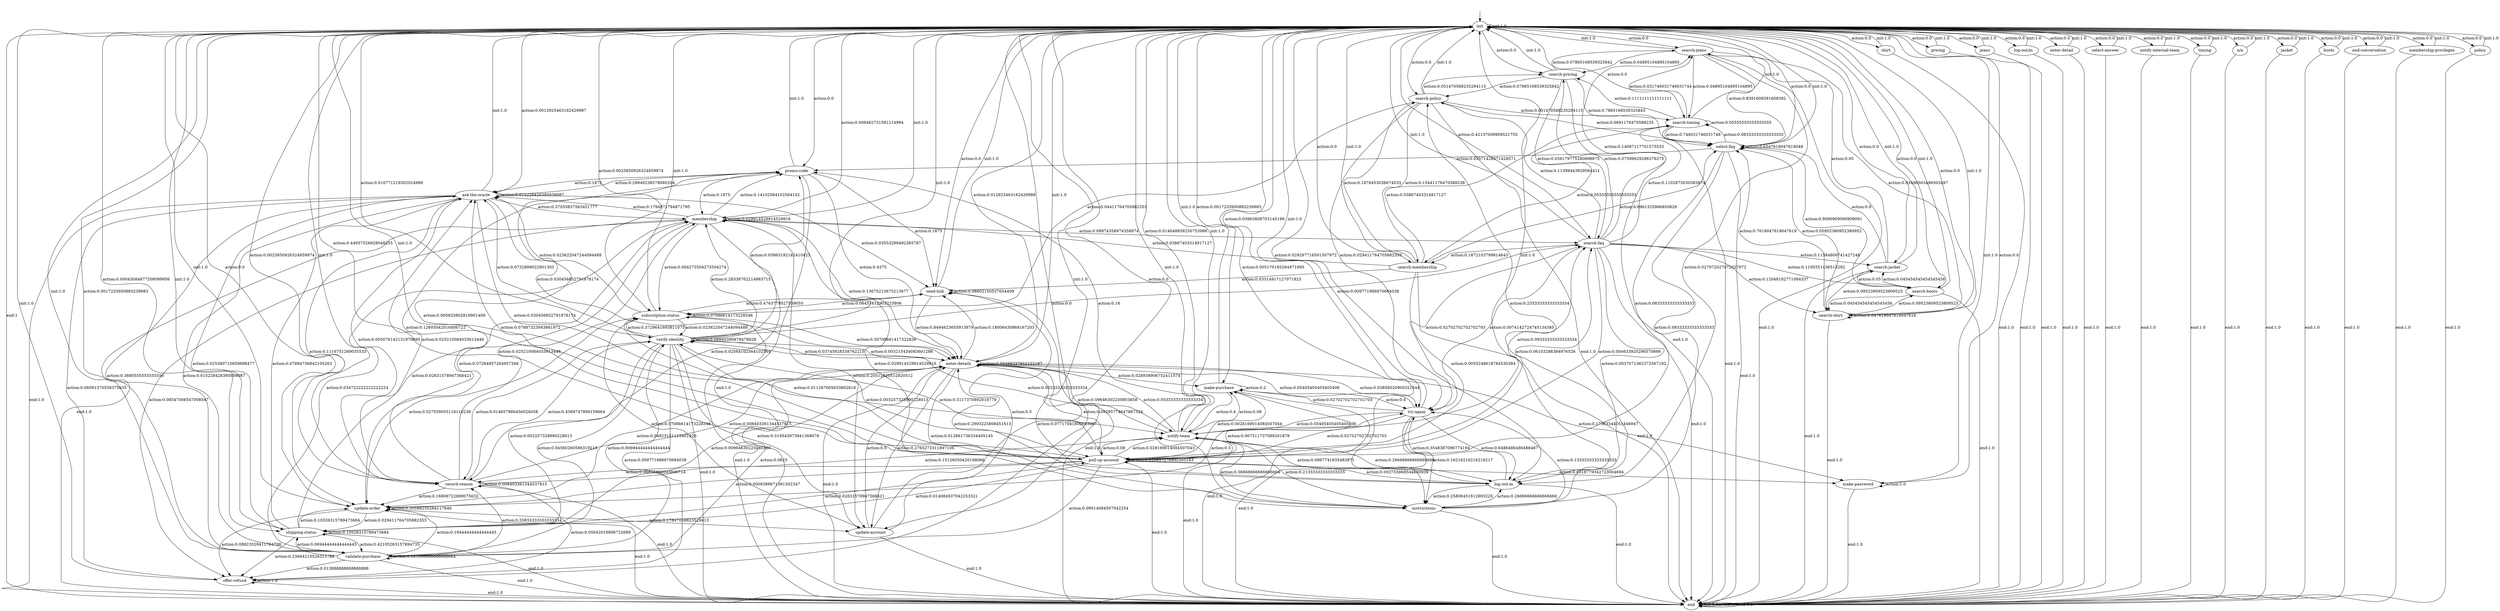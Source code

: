 digraph learned_mdp {
s0 [label="init"];
s1 [label="offer-refund"];
s2 [label="search-jeans"];
s3 [label="make-purchase"];
s4 [label="shirt"];
s5 [label="pricing"];
s6 [label="search-pricing"];
s7 [label="search-membership"];
s8 [label="try-again"];
s9 [label="promo-code"];
s10 [label="jeans"];
s11 [label="log-out/in"];
s12 [label="enter-detail"];
s13 [label="select-answer"];
s14 [label="validate-purchase"];
s15 [label="notify-internal-team"];
s16 [label="verify-identity"];
s17 [label="log-out-in"];
s18 [label="update-order"];
s19 [label="subscription-status"];
s20 [label="select-faq"];
s21 [label="make-password"];
s22 [label="ask-the-oracle"];
s23 [label="instructions"];
s24 [label="search-timing"];
s25 [label="shipping-status"];
s26 [label="pull-up-account"];
s27 [label="search-boots"];
s28 [label="update-account"];
s29 [label="timing"];
s30 [label="n/a"];
s31 [label="jacket"];
s32 [label="boots"];
s33 [label="end-conversation"];
s34 [label="search-shirt"];
s35 [label="record-reason"];
s36 [label="search-jacket"];
s37 [label="send-link"];
s38 [label="enter-details"];
s39 [label="membership-privileges"];
s40 [label="search-faq"];
s41 [label="notify-team"];
s42 [label="membership"];
s43 [label="search-policy"];
s44 [label="policy"];
s45 [label="end"];
s0 -> s0  [label="init:1.0"];
s0 -> s1  [label="action:0.0"];
s0 -> s2  [label="action:0.0"];
s0 -> s3  [label="action:0.0017233950883239983"];
s0 -> s4  [label="action:0.0"];
s0 -> s5  [label="action:0.0"];
s0 -> s6  [label="action:0.0"];
s0 -> s7  [label="action:0.0"];
s0 -> s8  [label="action:0.03963808703145196"];
s0 -> s9  [label="action:0.0"];
s0 -> s10  [label="action:0.0"];
s0 -> s11  [label="action:0.0"];
s0 -> s12  [label="action:0.0"];
s0 -> s13  [label="action:0.0"];
s0 -> s14  [label="action:0.0017233950883239983"];
s0 -> s15  [label="action:0.0"];
s0 -> s16  [label="action:0.010771219302024989"];
s0 -> s17  [label="action:0.029297716501507972"];
s0 -> s18  [label="action:0.0"];
s0 -> s19  [label="action:0.0025850926324859974"];
s0 -> s20  [label="action:0.0"];
s0 -> s21  [label="action:0.0"];
s0 -> s22  [label="action:0.0012925463162429987"];
s0 -> s23  [label="action:0.005170185264971995"];
s0 -> s24  [label="action:0.0"];
s0 -> s25  [label="action:0.00043084877208099956"];
s0 -> s26  [label="action:0.44937526928048255"];
s0 -> s27  [label="action:0.0"];
s0 -> s28  [label="action:0.0"];
s0 -> s29  [label="action:0.0"];
s0 -> s30  [label="action:0.0"];
s0 -> s31  [label="action:0.0"];
s0 -> s32  [label="action:0.0"];
s0 -> s33  [label="action:0.0"];
s0 -> s34  [label="action:0.0"];
s0 -> s35  [label="action:0.0025850926324859974"];
s0 -> s36  [label="action:0.0"];
s0 -> s37  [label="action:0.0"];
s0 -> s38  [label="action:0.012925463162429988"];
s0 -> s39  [label="action:0.0"];
s0 -> s40  [label="action:0.42137009909521755"];
s0 -> s41  [label="action:0.014648858250753986"];
s0 -> s42  [label="action:0.006462731581214994"];
s0 -> s43  [label="action:0.0"];
s0 -> s44  [label="action:0.0"];
s0 -> s45  [label="end:1"];
s1 -> s0  [label="init:1.0"];
s1 -> s1  [label="action:1.0"];
s1 -> s45 [label="end:1.0"];
s2 -> s0  [label="init:1.0"];
s2 -> s6  [label="action:0.04895104895104895"];
s2 -> s17  [label="action:0.027972027972027972"];
s2 -> s20  [label="action:0.8391608391608392"];
s2 -> s24  [label="action:0.04895104895104895"];
s2 -> s34  [label="action:0.03496503496503497"];
s2 -> s45 [label="end:1.0"];
s3 -> s0  [label="init:1.0"];
s3 -> s3  [label="action:0.2"];
s3 -> s8  [label="action:0.4"];
s3 -> s41  [label="action:0.4"];
s3 -> s45 [label="end:1.0"];
s4 -> s0  [label="init:1.0"];
s4 -> s45 [label="end:1.0"];
s5 -> s0  [label="init:1.0"];
s5 -> s45 [label="end:1.0"];
s6 -> s0  [label="init:1.0"];
s6 -> s2  [label="action:0.07865168539325842"];
s6 -> s20  [label="action:0.7865168539325843"];
s6 -> s40  [label="action:0.056179775280898875"];
s6 -> s43  [label="action:0.07865168539325842"];
s6 -> s45 [label="end:1.0"];
s7 -> s0  [label="init:1.0"];
s7 -> s20  [label="action:0.6961325966850829"];
s7 -> s24  [label="action:0.03867403314917127"];
s7 -> s26  [label="action:0.0055248618784530384"];
s7 -> s37  [label="action:0.03314917127071823"];
s7 -> s42  [label="action:0.03867403314917127"];
s7 -> s43  [label="action:0.1878453038674033"];
s7 -> s45 [label="end:1.0"];
s8 -> s0  [label="init:1.0"];
s8 -> s3  [label="action:0.02702702702702703"];
s8 -> s17  [label="action:0.6486486486486487"];
s8 -> s23  [label="action:0.16216216216216217"];
s8 -> s26  [label="action:0.02702702702702703"];
s8 -> s38  [label="action:0.05405405405405406"];
s8 -> s40  [label="action:0.02702702702702703"];
s8 -> s41  [label="action:0.05405405405405406"];
s8 -> s45 [label="end:1.0"];
s9 -> s0  [label="init:1.0"];
s9 -> s22  [label="action:0.1875"];
s9 -> s37  [label="action:0.1875"];
s9 -> s38  [label="action:0.4375"];
s9 -> s42  [label="action:0.1875"];
s9 -> s45 [label="end:1.0"];
s10 -> s0  [label="init:1.0"];
s10 -> s45 [label="end:1.0"];
s11 -> s0  [label="init:1.0"];
s11 -> s45 [label="end:1.0"];
s12 -> s0  [label="init:1.0"];
s12 -> s45 [label="end:1.0"];
s13 -> s0  [label="init:1.0"];
s13 -> s45 [label="end:1.0"];
s14 -> s0  [label="init:1.0"];
s14 -> s1  [label="action:0.013888888888888888"];
s14 -> s14  [label="action:0.041666666666666664"];
s14 -> s16  [label="action:0.006944444444444444"];
s14 -> s18  [label="action:0.19444444444444445"];
s14 -> s22  [label="action:0.3680555555555556"];
s14 -> s25  [label="action:0.06944444444444445"];
s14 -> s35  [label="action:0.20833333333333334"];
s14 -> s38  [label="action:0.0625"];
s14 -> s42  [label="action:0.034722222222222224"];
s14 -> s45 [label="end:1.0"];
s15 -> s0  [label="init:1.0"];
s15 -> s45 [label="end:1.0"];
s16 -> s0  [label="init:1.0"];
s16 -> s1  [label="action:0.009771986970684038"];
s16 -> s9  [label="action:0.05863192182410423"];
s16 -> s14  [label="action:0.04560260586319218"];
s16 -> s16  [label="action:0.06840390879478828"];
s16 -> s19  [label="action:0.3729641693811075"];
s16 -> s22  [label="action:0.0732899022801303"];
s16 -> s25  [label="action:0.003257328990228013"];
s16 -> s26  [label="action:0.003257328990228013"];
s16 -> s28  [label="action:0.019543973941368076"];
s16 -> s35  [label="action:0.014657980456026058"];
s16 -> s38  [label="action:0.03745928338762215"];
s16 -> s40  [label="action:0.009771986970684038"];
s16 -> s42  [label="action:0.28338762214983715"];
s16 -> s45 [label="end:1.0"];
s17 -> s0  [label="init:1.0"];
s17 -> s8  [label="action:0.3548387096774194"];
s17 -> s23  [label="action:0.25806451612903225"];
s17 -> s38  [label="action:0.2903225806451613"];
s17 -> s41  [label="action:0.0967741935483871"];
s17 -> s45 [label="end:1.0"];
s18 -> s0  [label="init:1.0"];
s18 -> s1  [label="action:0.08823529411764706"];
s18 -> s3  [label="action:0.5"];
s18 -> s18  [label="action:0.20588235294117646"];
s18 -> s25  [label="action:0.029411764705882353"];
s18 -> s28  [label="action:0.17647058823529413"];
s18 -> s45 [label="end:1.0"];
s19 -> s0  [label="init:1.0"];
s19 -> s16  [label="action:0.023622047244094488"];
s19 -> s18  [label="action:0.027559055118110236"];
s19 -> s19  [label="action:0.07086614173228346"];
s19 -> s22  [label="action:0.023622047244094488"];
s19 -> s28  [label="action:0.07086614173228346"];
s19 -> s37  [label="action:0.4763779527559055"];
s19 -> s38  [label="action:0.30708661417322836"];
s19 -> s45 [label="end:1.0"];
s20 -> s0  [label="init:1.0"];
s20 -> s9  [label="action:0.03571428571428571"];
s20 -> s20  [label="action:0.6547619047619048"];
s20 -> s23  [label="action:0.08333333333333333"];
s20 -> s24  [label="action:0.08333333333333333"];
s20 -> s26  [label="action:0.08333333333333333"];
s20 -> s34  [label="action:0.05952380952380952"];
s20 -> s45 [label="end:1.0"];
s21 -> s0  [label="init:1.0"];
s21 -> s21  [label="action:1.0"];
s21 -> s45 [label="end:1.0"];
s22 -> s0  [label="init:1.0"];
s22 -> s1  [label="action:0.06091370558375635"];
s22 -> s9  [label="action:0.29949238578680204"];
s22 -> s14  [label="action:0.015228426395939087"];
s22 -> s18  [label="action:0.1116751269035533"];
s22 -> s22  [label="action:0.015228426395939087"];
s22 -> s25  [label="action:0.025380710659898477"];
s22 -> s35  [label="action:0.005076142131979695"];
s22 -> s37  [label="action:0.03553299492385787"];
s22 -> s38  [label="action:0.030456852791878174"];
s22 -> s41  [label="action:0.030456852791878174"];
s22 -> s42  [label="action:0.37055837563451777"];
s22 -> s45 [label="end:1.0"];
s23 -> s0  [label="init:1.0"];
s23 -> s8  [label="action:0.13333333333333333"];
s23 -> s17  [label="action:0.26666666666666666"];
s23 -> s41  [label="action:0.36666666666666664"];
s23 -> s43  [label="action:0.23333333333333334"];
s23 -> s45 [label="end:1.0"];
s24 -> s0  [label="init:1.0"];
s24 -> s2  [label="action:0.031746031746031744"];
s24 -> s6  [label="action:0.1111111111111111"];
s24 -> s7  [label="action:0.05555555555555555"];
s24 -> s20  [label="action:0.746031746031746"];
s24 -> s24  [label="action:0.05555555555555555"];
s24 -> s45 [label="end:1.0"];
s25 -> s0  [label="init:1.0"];
s25 -> s1  [label="action:0.23684210526315788"];
s25 -> s14  [label="action:0.42105263157894735"];
s25 -> s18  [label="action:0.10526315789473684"];
s25 -> s22  [label="action:0.07894736842105263"];
s25 -> s25  [label="action:0.10526315789473684"];
s25 -> s26  [label="action:0.02631578947368421"];
s25 -> s42  [label="action:0.02631578947368421"];
s25 -> s45 [label="end:1.0"];
s26 -> s0  [label="init:1.0"];
s26 -> s3  [label="action:0.0028169014084507044"];
s26 -> s8  [label="action:0.007511737089201878"];
s26 -> s9  [label="action:0.005633802816901409"];
s26 -> s14  [label="action:0.09014084507042254"];
s26 -> s16  [label="action:0.5117370892018779"];
s26 -> s17  [label="action:0.003755868544600939"];
s26 -> s18  [label="action:0.0009389671361502347"];
s26 -> s19  [label="action:0.011267605633802818"];
s26 -> s21  [label="action:0.0018779342723004694"];
s26 -> s22  [label="action:0.07887323943661972"];
s26 -> s25  [label="action:0.014084507042253521"];
s26 -> s26  [label="action:0.020657276995305163"];
s26 -> s35  [label="action:0.06854460093896714"];
s26 -> s38  [label="action:0.09295774647887324"];
s26 -> s40  [label="action:0.06103286384976526"];
s26 -> s41  [label="action:0.028169014084507043"];
s26 -> s45 [label="end:1.0"];
s27 -> s0  [label="init:1.0"];
s27 -> s20  [label="action:0.9090909090909091"];
s27 -> s34  [label="action:0.045454545454545456"];
s27 -> s36  [label="action:0.045454545454545456"];
s27 -> s45 [label="end:1.0"];
s28 -> s0  [label="init:1.0"];
s28 -> s37  [label="action:0.5"];
s28 -> s38  [label="action:0.5"];
s28 -> s45 [label="end:1.0"];
s29 -> s0  [label="init:1.0"];
s29 -> s45 [label="end:1.0"];
s30 -> s0  [label="init:1.0"];
s30 -> s45 [label="end:1.0"];
s31 -> s0  [label="init:1.0"];
s31 -> s45 [label="end:1.0"];
s32 -> s0  [label="init:1.0"];
s32 -> s45 [label="end:1.0"];
s33 -> s0  [label="init:1.0"];
s33 -> s45 [label="end:1.0"];
s34 -> s0  [label="init:1.0"];
s34 -> s20  [label="action:0.7619047619047619"];
s34 -> s27  [label="action:0.09523809523809523"];
s34 -> s34  [label="action:0.047619047619047616"];
s34 -> s36  [label="action:0.09523809523809523"];
s34 -> s45 [label="end:1.0"];
s35 -> s0  [label="init:1.0"];
s35 -> s1  [label="action:0.05042016806722689"];
s35 -> s9  [label="action:0.12605042016806722"];
s35 -> s16  [label="action:0.4369747899159664"];
s35 -> s18  [label="action:0.16806722689075632"];
s35 -> s22  [label="action:0.025210084033613446"];
s35 -> s35  [label="action:0.008403361344537815"];
s35 -> s38  [label="action:0.008403361344537815"];
s35 -> s41  [label="action:0.15126050420168066"];
s35 -> s42  [label="action:0.025210084033613446"];
s35 -> s45 [label="end:1.0"];
s36 -> s0  [label="init:1.0"];
s36 -> s2  [label="action:0.05"];
s36 -> s20  [label="action:0.9"];
s36 -> s27  [label="action:0.05"];
s36 -> s45 [label="end:1.0"];
s37 -> s0  [label="init:1.0"];
s37 -> s19  [label="action:0.06451612903225806"];
s37 -> s37  [label="action:0.08602150537634409"];
s37 -> s38  [label="action:0.8494623655913979"];
s37 -> s45 [label="end:1.0"];
s38 -> s0  [label="init:1.0"];
s38 -> s3  [label="action:0.028938906752411574"];
s38 -> s8  [label="action:0.03858520900321544"];
s38 -> s16  [label="action:0.003215434083601286"];
s38 -> s17  [label="action:0.07717041800643087"];
s38 -> s18  [label="action:0.04823151125401929"];
s38 -> s21  [label="action:0.17363344051446947"];
s38 -> s23  [label="action:0.012861736334405145"];
s38 -> s25  [label="action:0.00964630225080386"];
s38 -> s28  [label="action:0.2765273311897106"];
s38 -> s37  [label="action:0.18006430868167203"];
s38 -> s38  [label="action:0.05466237942122187"];
s38 -> s41  [label="action:0.09646302250803858"];
s38 -> s45 [label="end:1.0"];
s39 -> s0  [label="init:1.0"];
s39 -> s45 [label="end:1.0"];
s40 -> s0  [label="init:1.0"];
s40 -> s2  [label="action:0.14087117701575533"];
s40 -> s6  [label="action:0.07599629286376275"];
s40 -> s7  [label="action:0.1872103799814643"];
s40 -> s8  [label="action:0.0074142724745134385"];
s40 -> s17  [label="action:0.0037071362372567192"];
s40 -> s24  [label="action:0.1102873030583874"];
s40 -> s26  [label="action:0.004633920296570899"];
s40 -> s27  [label="action:0.1195551436515292"];
s40 -> s34  [label="action:0.12048192771084337"];
s40 -> s36  [label="action:0.11584800741427248"];
s40 -> s43  [label="action:0.11399443929564411"];
s40 -> s45 [label="end:1.0"];
s41 -> s0  [label="init:1.0"];
s41 -> s3  [label="action:0.08"];
s41 -> s9  [label="action:0.16"];
s41 -> s16  [label="action:0.05333333333333334"];
s41 -> s17  [label="action:0.26666666666666666"];
s41 -> s23  [label="action:0.21333333333333335"];
s41 -> s26  [label="action:0.08"];
s41 -> s38  [label="action:0.05333333333333334"];
s41 -> s40  [label="action:0.09333333333333334"];
s41 -> s45 [label="end:1.0"];
s42 -> s0  [label="init:1.0"];
s42 -> s1  [label="action:0.08547008547008547"];
s42 -> s9  [label="action:0.14102564102564102"];
s42 -> s18  [label="action:0.07264957264957266"];
s42 -> s19  [label="action:0.004273504273504274"];
s42 -> s22  [label="action:0.1794871794871795"];
s42 -> s23  [label="action:0.029914529914529916"];
s42 -> s28  [label="action:0.20512820512820512"];
s42 -> s35  [label="action:0.02564102564102564"];
s42 -> s38  [label="action:0.13675213675213677"];
s42 -> s40  [label="action:0.08974358974358974"];
s42 -> s42  [label="action:0.029914529914529916"];
s42 -> s45 [label="end:1.0"];
s43 -> s0  [label="init:1.0"];
s43 -> s6  [label="action:0.051470588235294115"];
s43 -> s7  [label="action:0.15441176470588236"];
s43 -> s8  [label="action:0.029411764705882353"];
s43 -> s19  [label="action:0.04411764705882353"];
s43 -> s20  [label="action:0.6691176470588235"];
s43 -> s24  [label="action:0.051470588235294115"];
s43 -> s45 [label="end:1.0"];
s44 -> s0  [label="init:1.0"];
s44 -> s45 [label="end:1.0"];
s45 -> s45 [label="init:1.0"];
s45 -> s45  [label="action:1.0"];
s45 -> s45  [label="end:1.0"];
__start0 [label="", shape=none];
__start0 -> s0  [label=""];
}